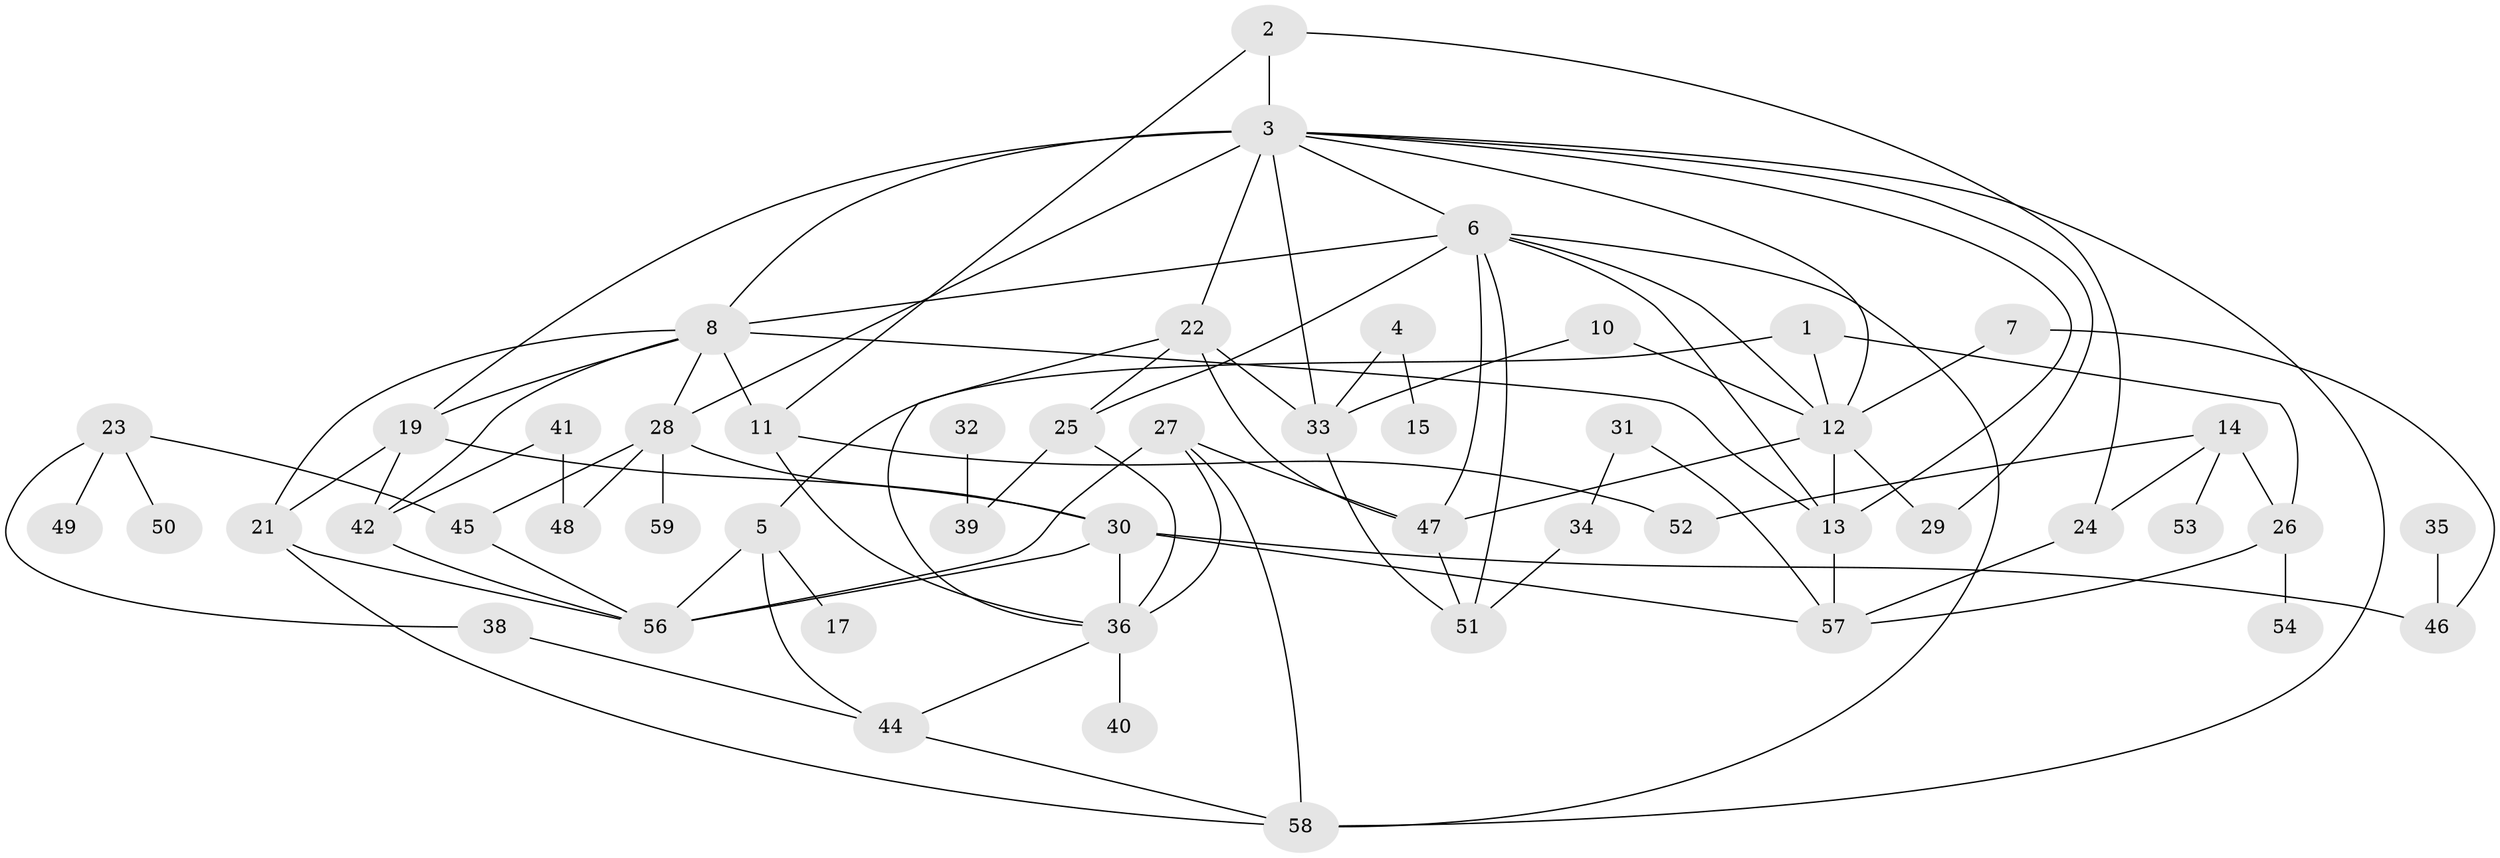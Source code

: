 // original degree distribution, {4: 0.16101694915254236, 2: 0.2711864406779661, 7: 0.00847457627118644, 3: 0.1864406779661017, 0: 0.05084745762711865, 5: 0.07627118644067797, 1: 0.1864406779661017, 6: 0.059322033898305086}
// Generated by graph-tools (version 1.1) at 2025/48/03/04/25 22:48:02]
// undirected, 52 vertices, 93 edges
graph export_dot {
  node [color=gray90,style=filled];
  1;
  2;
  3;
  4;
  5;
  6;
  7;
  8;
  10;
  11;
  12;
  13;
  14;
  15;
  17;
  19;
  21;
  22;
  23;
  24;
  25;
  26;
  27;
  28;
  29;
  30;
  31;
  32;
  33;
  34;
  35;
  36;
  38;
  39;
  40;
  41;
  42;
  44;
  45;
  46;
  47;
  48;
  49;
  50;
  51;
  52;
  53;
  54;
  56;
  57;
  58;
  59;
  1 -- 5 [weight=1.0];
  1 -- 12 [weight=1.0];
  1 -- 26 [weight=1.0];
  2 -- 3 [weight=1.0];
  2 -- 11 [weight=1.0];
  2 -- 24 [weight=1.0];
  3 -- 6 [weight=2.0];
  3 -- 8 [weight=2.0];
  3 -- 12 [weight=1.0];
  3 -- 13 [weight=1.0];
  3 -- 19 [weight=2.0];
  3 -- 22 [weight=1.0];
  3 -- 28 [weight=1.0];
  3 -- 29 [weight=1.0];
  3 -- 33 [weight=1.0];
  3 -- 58 [weight=1.0];
  4 -- 15 [weight=1.0];
  4 -- 33 [weight=2.0];
  5 -- 17 [weight=1.0];
  5 -- 44 [weight=1.0];
  5 -- 56 [weight=1.0];
  6 -- 8 [weight=1.0];
  6 -- 12 [weight=1.0];
  6 -- 13 [weight=1.0];
  6 -- 25 [weight=1.0];
  6 -- 47 [weight=1.0];
  6 -- 51 [weight=1.0];
  6 -- 58 [weight=1.0];
  7 -- 12 [weight=2.0];
  7 -- 46 [weight=1.0];
  8 -- 11 [weight=1.0];
  8 -- 13 [weight=1.0];
  8 -- 19 [weight=1.0];
  8 -- 21 [weight=2.0];
  8 -- 28 [weight=1.0];
  8 -- 42 [weight=1.0];
  10 -- 12 [weight=1.0];
  10 -- 33 [weight=1.0];
  11 -- 36 [weight=1.0];
  11 -- 52 [weight=1.0];
  12 -- 13 [weight=1.0];
  12 -- 29 [weight=1.0];
  12 -- 47 [weight=1.0];
  13 -- 57 [weight=1.0];
  14 -- 24 [weight=1.0];
  14 -- 26 [weight=1.0];
  14 -- 52 [weight=1.0];
  14 -- 53 [weight=1.0];
  19 -- 21 [weight=1.0];
  19 -- 30 [weight=2.0];
  19 -- 42 [weight=1.0];
  21 -- 56 [weight=1.0];
  21 -- 58 [weight=1.0];
  22 -- 25 [weight=1.0];
  22 -- 33 [weight=1.0];
  22 -- 36 [weight=1.0];
  22 -- 47 [weight=1.0];
  23 -- 38 [weight=1.0];
  23 -- 45 [weight=1.0];
  23 -- 49 [weight=1.0];
  23 -- 50 [weight=1.0];
  24 -- 57 [weight=1.0];
  25 -- 36 [weight=1.0];
  25 -- 39 [weight=1.0];
  26 -- 54 [weight=1.0];
  26 -- 57 [weight=1.0];
  27 -- 36 [weight=2.0];
  27 -- 47 [weight=1.0];
  27 -- 56 [weight=1.0];
  27 -- 58 [weight=1.0];
  28 -- 30 [weight=1.0];
  28 -- 45 [weight=1.0];
  28 -- 48 [weight=1.0];
  28 -- 59 [weight=1.0];
  30 -- 36 [weight=1.0];
  30 -- 46 [weight=1.0];
  30 -- 56 [weight=2.0];
  30 -- 57 [weight=1.0];
  31 -- 34 [weight=1.0];
  31 -- 57 [weight=1.0];
  32 -- 39 [weight=1.0];
  33 -- 51 [weight=1.0];
  34 -- 51 [weight=1.0];
  35 -- 46 [weight=1.0];
  36 -- 40 [weight=1.0];
  36 -- 44 [weight=1.0];
  38 -- 44 [weight=1.0];
  41 -- 42 [weight=1.0];
  41 -- 48 [weight=1.0];
  42 -- 56 [weight=2.0];
  44 -- 58 [weight=1.0];
  45 -- 56 [weight=1.0];
  47 -- 51 [weight=1.0];
}
